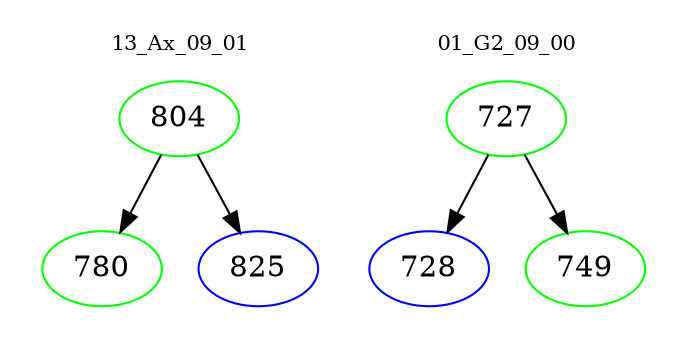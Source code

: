 digraph{
subgraph cluster_0 {
color = white
label = "13_Ax_09_01";
fontsize=10;
T0_804 [label="804", color="green"]
T0_804 -> T0_780 [color="black"]
T0_780 [label="780", color="green"]
T0_804 -> T0_825 [color="black"]
T0_825 [label="825", color="blue"]
}
subgraph cluster_1 {
color = white
label = "01_G2_09_00";
fontsize=10;
T1_727 [label="727", color="green"]
T1_727 -> T1_728 [color="black"]
T1_728 [label="728", color="blue"]
T1_727 -> T1_749 [color="black"]
T1_749 [label="749", color="green"]
}
}
